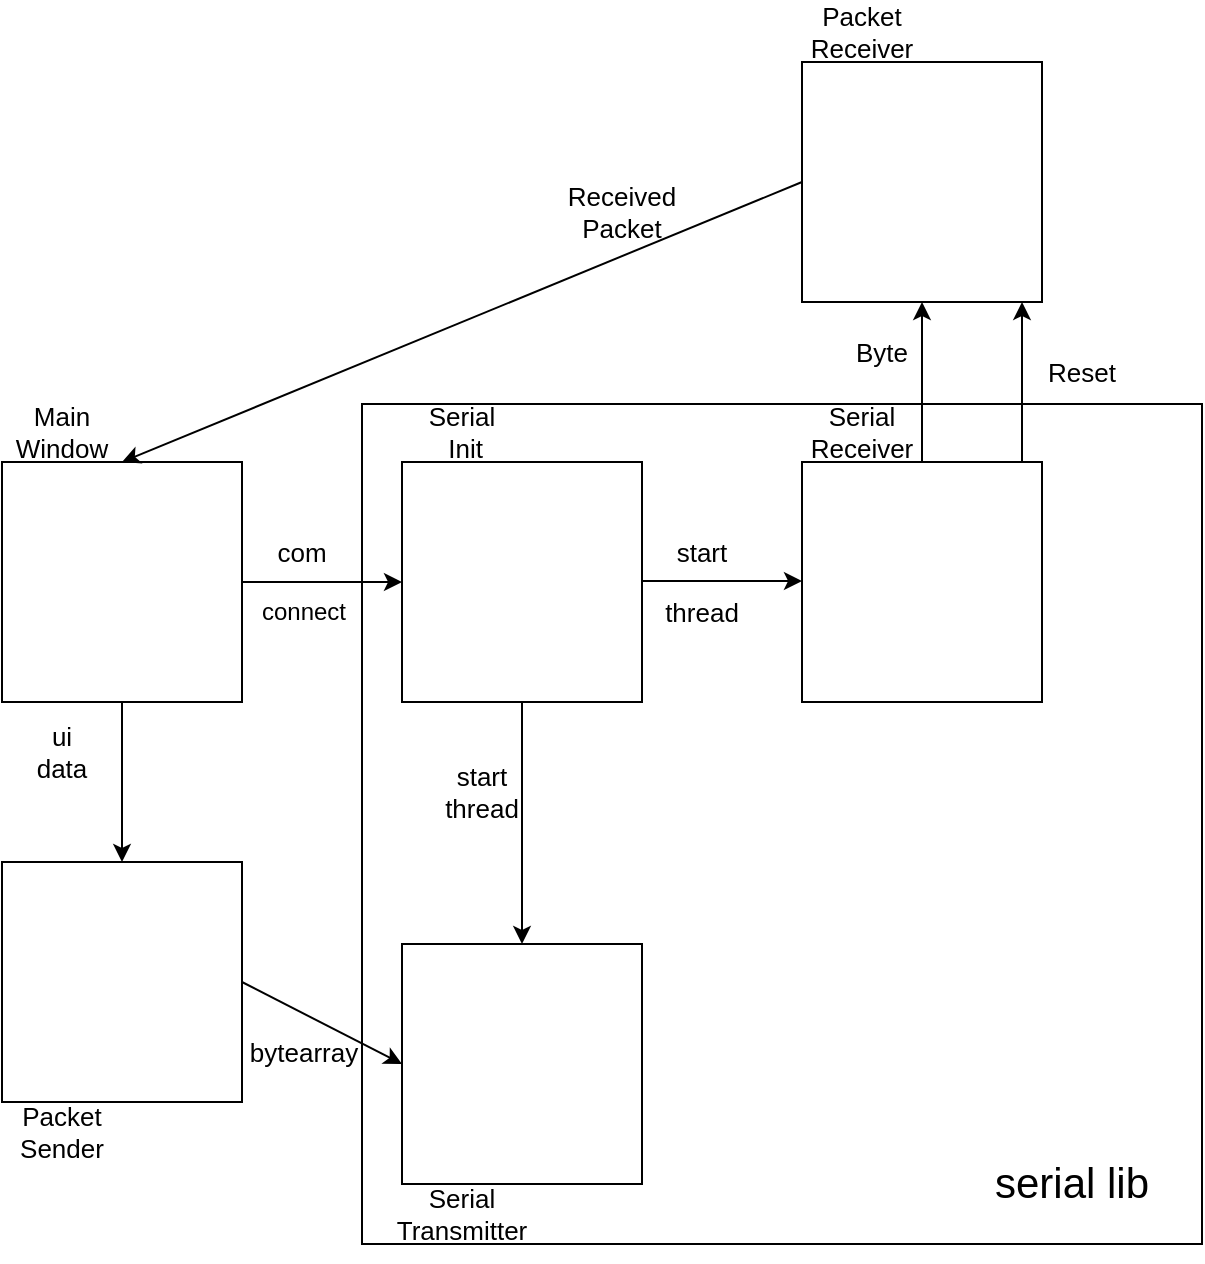 <mxfile version="24.2.7" type="github">
  <diagram id="prtHgNgQTEPvFCAcTncT" name="Page-1">
    <mxGraphModel dx="826" dy="457" grid="1" gridSize="10" guides="1" tooltips="1" connect="1" arrows="1" fold="1" page="1" pageScale="1" pageWidth="827" pageHeight="1169" math="0" shadow="0">
      <root>
        <mxCell id="0" />
        <mxCell id="1" parent="0" />
        <mxCell id="fKk6_YKPZvpBL1jXvlfD-42" value="" style="whiteSpace=wrap;html=1;aspect=fixed;" parent="1" vertex="1">
          <mxGeometry x="270" y="301" width="420" height="420" as="geometry" />
        </mxCell>
        <mxCell id="fKk6_YKPZvpBL1jXvlfD-5" value="" style="whiteSpace=wrap;html=1;aspect=fixed;" parent="1" vertex="1">
          <mxGeometry x="290" y="330" width="120" height="120" as="geometry" />
        </mxCell>
        <mxCell id="fKk6_YKPZvpBL1jXvlfD-6" value="" style="whiteSpace=wrap;html=1;aspect=fixed;" parent="1" vertex="1">
          <mxGeometry x="90" y="330" width="120" height="120" as="geometry" />
        </mxCell>
        <mxCell id="fKk6_YKPZvpBL1jXvlfD-8" value="" style="whiteSpace=wrap;html=1;aspect=fixed;" parent="1" vertex="1">
          <mxGeometry x="490" y="130" width="120" height="120" as="geometry" />
        </mxCell>
        <mxCell id="fKk6_YKPZvpBL1jXvlfD-7" value="" style="whiteSpace=wrap;html=1;aspect=fixed;" parent="1" vertex="1">
          <mxGeometry x="490" y="330" width="120" height="120" as="geometry" />
        </mxCell>
        <mxCell id="fKk6_YKPZvpBL1jXvlfD-9" value="" style="whiteSpace=wrap;html=1;aspect=fixed;" parent="1" vertex="1">
          <mxGeometry x="290" y="571" width="120" height="120" as="geometry" />
        </mxCell>
        <mxCell id="fKk6_YKPZvpBL1jXvlfD-10" value="" style="whiteSpace=wrap;html=1;aspect=fixed;" parent="1" vertex="1">
          <mxGeometry x="90" y="530" width="120" height="120" as="geometry" />
        </mxCell>
        <mxCell id="fKk6_YKPZvpBL1jXvlfD-11" value="&lt;font style=&quot;font-size: 13px;&quot;&gt;Main Window&lt;/font&gt;" style="text;html=1;align=center;verticalAlign=middle;whiteSpace=wrap;rounded=0;" parent="1" vertex="1">
          <mxGeometry x="90" y="300" width="60" height="30" as="geometry" />
        </mxCell>
        <mxCell id="fKk6_YKPZvpBL1jXvlfD-13" value="&lt;font style=&quot;font-size: 13px;&quot;&gt;Serial Receiver&lt;/font&gt;" style="text;html=1;align=center;verticalAlign=middle;whiteSpace=wrap;rounded=0;" parent="1" vertex="1">
          <mxGeometry x="490" y="300" width="60" height="30" as="geometry" />
        </mxCell>
        <mxCell id="fKk6_YKPZvpBL1jXvlfD-14" value="&lt;font style=&quot;font-size: 13px;&quot;&gt;Packet Receiver&lt;/font&gt;" style="text;html=1;align=center;verticalAlign=middle;whiteSpace=wrap;rounded=0;" parent="1" vertex="1">
          <mxGeometry x="490" y="100" width="60" height="30" as="geometry" />
        </mxCell>
        <mxCell id="fKk6_YKPZvpBL1jXvlfD-15" value="&lt;font style=&quot;font-size: 13px;&quot;&gt;Serial&lt;/font&gt;&lt;div style=&quot;font-size: 13px;&quot;&gt;&lt;font style=&quot;font-size: 13px;&quot;&gt;&amp;nbsp;Init&lt;/font&gt;&lt;/div&gt;" style="text;html=1;align=center;verticalAlign=middle;whiteSpace=wrap;rounded=0;" parent="1" vertex="1">
          <mxGeometry x="290" y="300" width="60" height="30" as="geometry" />
        </mxCell>
        <mxCell id="fKk6_YKPZvpBL1jXvlfD-16" value="&lt;font style=&quot;font-size: 13px;&quot;&gt;Serial&lt;/font&gt;&lt;div style=&quot;font-size: 13px;&quot;&gt;&lt;font style=&quot;font-size: 13px;&quot;&gt;Transmitte&lt;span style=&quot;background-color: initial;&quot;&gt;r&lt;/span&gt;&lt;/font&gt;&lt;/div&gt;" style="text;html=1;align=center;verticalAlign=middle;whiteSpace=wrap;rounded=0;" parent="1" vertex="1">
          <mxGeometry x="290" y="691" width="60" height="30" as="geometry" />
        </mxCell>
        <mxCell id="fKk6_YKPZvpBL1jXvlfD-17" value="&lt;font style=&quot;font-size: 13px;&quot;&gt;Packet&lt;/font&gt;&lt;div style=&quot;font-size: 13px;&quot;&gt;&lt;font style=&quot;font-size: 13px;&quot;&gt;Sender&lt;/font&gt;&lt;/div&gt;" style="text;html=1;align=center;verticalAlign=middle;whiteSpace=wrap;rounded=0;" parent="1" vertex="1">
          <mxGeometry x="90" y="650" width="60" height="30" as="geometry" />
        </mxCell>
        <mxCell id="fKk6_YKPZvpBL1jXvlfD-18" value="" style="endArrow=classic;html=1;rounded=0;exitX=1;exitY=0.5;exitDx=0;exitDy=0;entryX=0;entryY=0.5;entryDx=0;entryDy=0;" parent="1" source="fKk6_YKPZvpBL1jXvlfD-6" target="fKk6_YKPZvpBL1jXvlfD-5" edge="1">
          <mxGeometry width="50" height="50" relative="1" as="geometry">
            <mxPoint x="400" y="560" as="sourcePoint" />
            <mxPoint x="450" y="510" as="targetPoint" />
            <Array as="points" />
          </mxGeometry>
        </mxCell>
        <mxCell id="fKk6_YKPZvpBL1jXvlfD-19" value="" style="endArrow=classic;html=1;rounded=0;exitX=1;exitY=0.5;exitDx=0;exitDy=0;entryX=0;entryY=0.5;entryDx=0;entryDy=0;" parent="1" edge="1">
          <mxGeometry width="50" height="50" relative="1" as="geometry">
            <mxPoint x="410" y="389.5" as="sourcePoint" />
            <mxPoint x="490" y="389.5" as="targetPoint" />
            <Array as="points" />
          </mxGeometry>
        </mxCell>
        <mxCell id="fKk6_YKPZvpBL1jXvlfD-20" value="" style="endArrow=classic;html=1;rounded=0;exitX=1;exitY=1;exitDx=0;exitDy=0;entryX=0.5;entryY=1;entryDx=0;entryDy=0;" parent="1" source="fKk6_YKPZvpBL1jXvlfD-13" target="fKk6_YKPZvpBL1jXvlfD-8" edge="1">
          <mxGeometry width="50" height="50" relative="1" as="geometry">
            <mxPoint x="550" y="250" as="sourcePoint" />
            <mxPoint x="620" y="280" as="targetPoint" />
            <Array as="points" />
          </mxGeometry>
        </mxCell>
        <mxCell id="fKk6_YKPZvpBL1jXvlfD-21" value="" style="endArrow=classic;html=1;rounded=0;exitX=0;exitY=0.5;exitDx=0;exitDy=0;entryX=0.5;entryY=0;entryDx=0;entryDy=0;" parent="1" source="fKk6_YKPZvpBL1jXvlfD-8" target="fKk6_YKPZvpBL1jXvlfD-6" edge="1">
          <mxGeometry width="50" height="50" relative="1" as="geometry">
            <mxPoint x="400" y="560" as="sourcePoint" />
            <mxPoint x="450" y="510" as="targetPoint" />
          </mxGeometry>
        </mxCell>
        <mxCell id="fKk6_YKPZvpBL1jXvlfD-22" value="" style="endArrow=classic;html=1;rounded=0;exitX=1;exitY=0.5;exitDx=0;exitDy=0;entryX=0;entryY=0.5;entryDx=0;entryDy=0;" parent="1" source="fKk6_YKPZvpBL1jXvlfD-10" target="fKk6_YKPZvpBL1jXvlfD-9" edge="1">
          <mxGeometry width="50" height="50" relative="1" as="geometry">
            <mxPoint x="400" y="560" as="sourcePoint" />
            <mxPoint x="450" y="510" as="targetPoint" />
          </mxGeometry>
        </mxCell>
        <mxCell id="fKk6_YKPZvpBL1jXvlfD-23" value="" style="endArrow=classic;html=1;rounded=0;exitX=0.5;exitY=1;exitDx=0;exitDy=0;entryX=0.5;entryY=0;entryDx=0;entryDy=0;" parent="1" source="fKk6_YKPZvpBL1jXvlfD-6" target="fKk6_YKPZvpBL1jXvlfD-10" edge="1">
          <mxGeometry width="50" height="50" relative="1" as="geometry">
            <mxPoint x="140" y="470" as="sourcePoint" />
            <mxPoint x="220" y="470" as="targetPoint" />
            <Array as="points" />
          </mxGeometry>
        </mxCell>
        <mxCell id="fKk6_YKPZvpBL1jXvlfD-24" value="" style="endArrow=classic;html=1;rounded=0;exitX=0.5;exitY=1;exitDx=0;exitDy=0;entryX=0.5;entryY=0;entryDx=0;entryDy=0;" parent="1" source="fKk6_YKPZvpBL1jXvlfD-5" target="fKk6_YKPZvpBL1jXvlfD-9" edge="1">
          <mxGeometry width="50" height="50" relative="1" as="geometry">
            <mxPoint x="344" y="450" as="sourcePoint" />
            <mxPoint x="424" y="491" as="targetPoint" />
          </mxGeometry>
        </mxCell>
        <mxCell id="fKk6_YKPZvpBL1jXvlfD-25" value="" style="endArrow=classic;html=1;rounded=0;exitX=1;exitY=1;exitDx=0;exitDy=0;" parent="1" edge="1">
          <mxGeometry width="50" height="50" relative="1" as="geometry">
            <mxPoint x="600" y="330" as="sourcePoint" />
            <mxPoint x="600" y="250" as="targetPoint" />
            <Array as="points" />
          </mxGeometry>
        </mxCell>
        <mxCell id="fKk6_YKPZvpBL1jXvlfD-26" value="&lt;font style=&quot;font-size: 13px;&quot;&gt;Byte&lt;/font&gt;" style="text;html=1;align=center;verticalAlign=middle;whiteSpace=wrap;rounded=0;" parent="1" vertex="1">
          <mxGeometry x="500" y="260" width="60" height="30" as="geometry" />
        </mxCell>
        <mxCell id="fKk6_YKPZvpBL1jXvlfD-27" value="&lt;font style=&quot;font-size: 13px;&quot;&gt;Reset&lt;/font&gt;" style="text;html=1;align=center;verticalAlign=middle;whiteSpace=wrap;rounded=0;" parent="1" vertex="1">
          <mxGeometry x="600" y="270" width="60" height="30" as="geometry" />
        </mxCell>
        <mxCell id="fKk6_YKPZvpBL1jXvlfD-28" value="&lt;font style=&quot;font-size: 13px;&quot;&gt;Received&lt;/font&gt;&lt;div style=&quot;font-size: 13px;&quot;&gt;&lt;font style=&quot;font-size: 13px;&quot;&gt;Packet&lt;/font&gt;&lt;/div&gt;" style="text;html=1;align=center;verticalAlign=middle;whiteSpace=wrap;rounded=0;" parent="1" vertex="1">
          <mxGeometry x="370" y="190" width="60" height="30" as="geometry" />
        </mxCell>
        <mxCell id="fKk6_YKPZvpBL1jXvlfD-31" value="&lt;font style=&quot;font-size: 13px;&quot;&gt;com&lt;/font&gt;" style="text;html=1;align=center;verticalAlign=middle;whiteSpace=wrap;rounded=0;" parent="1" vertex="1">
          <mxGeometry x="210" y="360" width="60" height="30" as="geometry" />
        </mxCell>
        <mxCell id="fKk6_YKPZvpBL1jXvlfD-34" value="connect" style="text;html=1;align=center;verticalAlign=middle;whiteSpace=wrap;rounded=0;" parent="1" vertex="1">
          <mxGeometry x="211" y="390" width="60" height="30" as="geometry" />
        </mxCell>
        <mxCell id="fKk6_YKPZvpBL1jXvlfD-35" value="&lt;font style=&quot;font-size: 13px;&quot;&gt;start&lt;/font&gt;" style="text;html=1;align=center;verticalAlign=middle;whiteSpace=wrap;rounded=0;" parent="1" vertex="1">
          <mxGeometry x="410" y="360" width="60" height="30" as="geometry" />
        </mxCell>
        <mxCell id="fKk6_YKPZvpBL1jXvlfD-37" value="&lt;font style=&quot;font-size: 13px;&quot;&gt;thread&lt;/font&gt;" style="text;html=1;align=center;verticalAlign=middle;whiteSpace=wrap;rounded=0;" parent="1" vertex="1">
          <mxGeometry x="410" y="390" width="60" height="30" as="geometry" />
        </mxCell>
        <mxCell id="fKk6_YKPZvpBL1jXvlfD-38" value="&lt;font style=&quot;font-size: 13px;&quot;&gt;start&lt;/font&gt;&lt;div style=&quot;font-size: 13px;&quot;&gt;&lt;font style=&quot;font-size: 13px;&quot;&gt;thread&lt;/font&gt;&lt;/div&gt;" style="text;html=1;align=center;verticalAlign=middle;whiteSpace=wrap;rounded=0;" parent="1" vertex="1">
          <mxGeometry x="300" y="480" width="60" height="30" as="geometry" />
        </mxCell>
        <mxCell id="fKk6_YKPZvpBL1jXvlfD-39" value="&lt;font style=&quot;font-size: 13px;&quot;&gt;bytearray&lt;/font&gt;" style="text;html=1;align=center;verticalAlign=middle;whiteSpace=wrap;rounded=0;" parent="1" vertex="1">
          <mxGeometry x="211" y="610" width="60" height="30" as="geometry" />
        </mxCell>
        <mxCell id="fKk6_YKPZvpBL1jXvlfD-40" value="&lt;font style=&quot;font-size: 13px;&quot;&gt;ui&lt;/font&gt;&lt;div style=&quot;font-size: 13px;&quot;&gt;&lt;font style=&quot;font-size: 13px;&quot;&gt;data&lt;/font&gt;&lt;/div&gt;" style="text;html=1;align=center;verticalAlign=middle;whiteSpace=wrap;rounded=0;" parent="1" vertex="1">
          <mxGeometry x="90" y="460" width="60" height="30" as="geometry" />
        </mxCell>
        <mxCell id="fKk6_YKPZvpBL1jXvlfD-44" value="&lt;font style=&quot;font-size: 21px;&quot;&gt;serial lib&lt;/font&gt;" style="text;html=1;align=center;verticalAlign=middle;whiteSpace=wrap;rounded=0;" parent="1" vertex="1">
          <mxGeometry x="560" y="650" width="130" height="80" as="geometry" />
        </mxCell>
      </root>
    </mxGraphModel>
  </diagram>
</mxfile>

